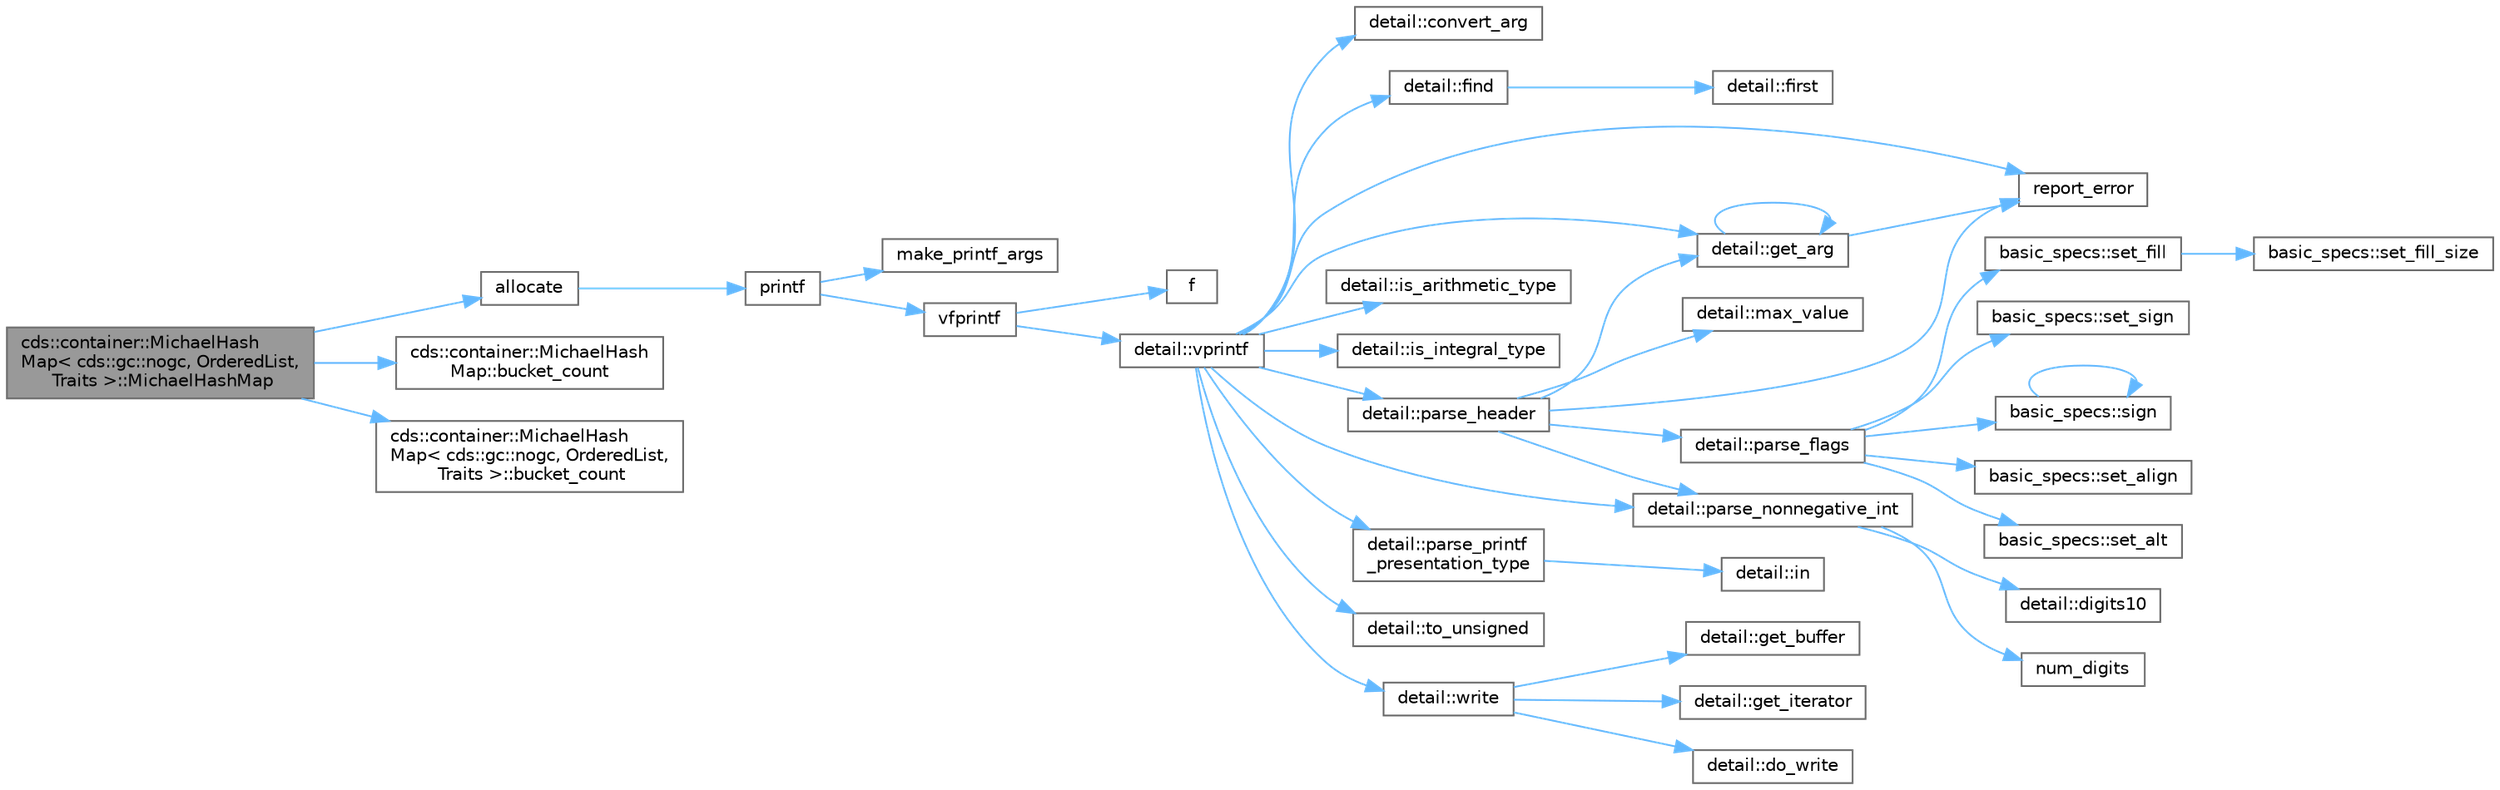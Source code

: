 digraph "cds::container::MichaelHashMap&lt; cds::gc::nogc, OrderedList, Traits &gt;::MichaelHashMap"
{
 // LATEX_PDF_SIZE
  bgcolor="transparent";
  edge [fontname=Helvetica,fontsize=10,labelfontname=Helvetica,labelfontsize=10];
  node [fontname=Helvetica,fontsize=10,shape=box,height=0.2,width=0.4];
  rankdir="LR";
  Node1 [id="Node000001",label="cds::container::MichaelHash\lMap\< cds::gc::nogc, OrderedList,\l Traits \>::MichaelHashMap",height=0.2,width=0.4,color="gray40", fillcolor="grey60", style="filled", fontcolor="black",tooltip="Initialize the map"];
  Node1 -> Node2 [id="edge41_Node000001_Node000002",color="steelblue1",style="solid",tooltip=" "];
  Node2 [id="Node000002",label="allocate",height=0.2,width=0.4,color="grey40", fillcolor="white", style="filled",URL="$allocator_8c.html#a3a4fc1fa103fa3a33fc168de4cd6703e",tooltip=" "];
  Node2 -> Node3 [id="edge42_Node000002_Node000003",color="steelblue1",style="solid",tooltip=" "];
  Node3 [id="Node000003",label="printf",height=0.2,width=0.4,color="grey40", fillcolor="white", style="filled",URL="$printf_8h.html#aee3ed3a831f25f07e7be3919fff2203a",tooltip=" "];
  Node3 -> Node4 [id="edge43_Node000003_Node000004",color="steelblue1",style="solid",tooltip=" "];
  Node4 [id="Node000004",label="make_printf_args",height=0.2,width=0.4,color="grey40", fillcolor="white", style="filled",URL="$printf_8h.html#a27dcc0efcda04388971dbea3c875f122",tooltip=" "];
  Node3 -> Node5 [id="edge44_Node000003_Node000005",color="steelblue1",style="solid",tooltip=" "];
  Node5 [id="Node000005",label="vfprintf",height=0.2,width=0.4,color="grey40", fillcolor="white", style="filled",URL="$printf_8h.html#abb30aad964fc771fb52cf3ad88649df2",tooltip=" "];
  Node5 -> Node6 [id="edge45_Node000005_Node000006",color="steelblue1",style="solid",tooltip=" "];
  Node6 [id="Node000006",label="f",height=0.2,width=0.4,color="grey40", fillcolor="white", style="filled",URL="$cxx11__tensor__map_8cpp.html#a7f507fea02198f6cb81c86640c7b1a4e",tooltip=" "];
  Node5 -> Node7 [id="edge46_Node000005_Node000007",color="steelblue1",style="solid",tooltip=" "];
  Node7 [id="Node000007",label="detail::vprintf",height=0.2,width=0.4,color="grey40", fillcolor="white", style="filled",URL="$namespacedetail.html#a1c8c2218e4c822aa8f743fb9c573717f",tooltip=" "];
  Node7 -> Node8 [id="edge47_Node000007_Node000008",color="steelblue1",style="solid",tooltip=" "];
  Node8 [id="Node000008",label="detail::convert_arg",height=0.2,width=0.4,color="grey40", fillcolor="white", style="filled",URL="$namespacedetail.html#a03c11572c9a664266d6925f327dec7f3",tooltip=" "];
  Node7 -> Node9 [id="edge48_Node000007_Node000009",color="steelblue1",style="solid",tooltip=" "];
  Node9 [id="Node000009",label="detail::find",height=0.2,width=0.4,color="grey40", fillcolor="white", style="filled",URL="$namespacedetail.html#a6b71952fab3dc32f3edb2c3e9811d8d9",tooltip=" "];
  Node9 -> Node10 [id="edge49_Node000009_Node000010",color="steelblue1",style="solid",tooltip=" "];
  Node10 [id="Node000010",label="detail::first",height=0.2,width=0.4,color="grey40", fillcolor="white", style="filled",URL="$namespacedetail.html#a02319a3deb124802b88b61f85987df5e",tooltip=" "];
  Node7 -> Node11 [id="edge50_Node000007_Node000011",color="steelblue1",style="solid",tooltip=" "];
  Node11 [id="Node000011",label="detail::get_arg",height=0.2,width=0.4,color="grey40", fillcolor="white", style="filled",URL="$namespacedetail.html#a342ef250e45bd09b2ef666b6fae1c355",tooltip=" "];
  Node11 -> Node11 [id="edge51_Node000011_Node000011",color="steelblue1",style="solid",tooltip=" "];
  Node11 -> Node12 [id="edge52_Node000011_Node000012",color="steelblue1",style="solid",tooltip=" "];
  Node12 [id="Node000012",label="report_error",height=0.2,width=0.4,color="grey40", fillcolor="white", style="filled",URL="$format-inl_8h.html#a5555893692b00b61b3886349332fd01f",tooltip=" "];
  Node7 -> Node13 [id="edge53_Node000007_Node000013",color="steelblue1",style="solid",tooltip=" "];
  Node13 [id="Node000013",label="detail::is_arithmetic_type",height=0.2,width=0.4,color="grey40", fillcolor="white", style="filled",URL="$namespacedetail.html#a802c50a56a3495fdab6020b375ba1389",tooltip=" "];
  Node7 -> Node14 [id="edge54_Node000007_Node000014",color="steelblue1",style="solid",tooltip=" "];
  Node14 [id="Node000014",label="detail::is_integral_type",height=0.2,width=0.4,color="grey40", fillcolor="white", style="filled",URL="$namespacedetail.html#a2a60f8d1bee41b803f43fc42b707b5d1",tooltip=" "];
  Node7 -> Node15 [id="edge55_Node000007_Node000015",color="steelblue1",style="solid",tooltip=" "];
  Node15 [id="Node000015",label="detail::parse_header",height=0.2,width=0.4,color="grey40", fillcolor="white", style="filled",URL="$namespacedetail.html#afc9d93e58b8edb8077f8bc8eee7f4035",tooltip=" "];
  Node15 -> Node11 [id="edge56_Node000015_Node000011",color="steelblue1",style="solid",tooltip=" "];
  Node15 -> Node16 [id="edge57_Node000015_Node000016",color="steelblue1",style="solid",tooltip=" "];
  Node16 [id="Node000016",label="detail::max_value",height=0.2,width=0.4,color="grey40", fillcolor="white", style="filled",URL="$namespacedetail.html#a45c2130c44ebe54179eafcee3cda2bfb",tooltip=" "];
  Node15 -> Node17 [id="edge58_Node000015_Node000017",color="steelblue1",style="solid",tooltip=" "];
  Node17 [id="Node000017",label="detail::parse_flags",height=0.2,width=0.4,color="grey40", fillcolor="white", style="filled",URL="$namespacedetail.html#a4213daed116a37e1767881da51238261",tooltip=" "];
  Node17 -> Node18 [id="edge59_Node000017_Node000018",color="steelblue1",style="solid",tooltip=" "];
  Node18 [id="Node000018",label="basic_specs::set_align",height=0.2,width=0.4,color="grey40", fillcolor="white", style="filled",URL="$classbasic__specs.html#ad73b6f854341aaabc744bf54e6ea6af6",tooltip=" "];
  Node17 -> Node19 [id="edge60_Node000017_Node000019",color="steelblue1",style="solid",tooltip=" "];
  Node19 [id="Node000019",label="basic_specs::set_alt",height=0.2,width=0.4,color="grey40", fillcolor="white", style="filled",URL="$classbasic__specs.html#a5f10314706a8a3d579f882f30d283b61",tooltip=" "];
  Node17 -> Node20 [id="edge61_Node000017_Node000020",color="steelblue1",style="solid",tooltip=" "];
  Node20 [id="Node000020",label="basic_specs::set_fill",height=0.2,width=0.4,color="grey40", fillcolor="white", style="filled",URL="$classbasic__specs.html#a1600987fb39fed5dfdac21b218061a9e",tooltip=" "];
  Node20 -> Node21 [id="edge62_Node000020_Node000021",color="steelblue1",style="solid",tooltip=" "];
  Node21 [id="Node000021",label="basic_specs::set_fill_size",height=0.2,width=0.4,color="grey40", fillcolor="white", style="filled",URL="$classbasic__specs.html#a4b36db5ad1e38169bd6653635d5e69cd",tooltip=" "];
  Node17 -> Node22 [id="edge63_Node000017_Node000022",color="steelblue1",style="solid",tooltip=" "];
  Node22 [id="Node000022",label="basic_specs::set_sign",height=0.2,width=0.4,color="grey40", fillcolor="white", style="filled",URL="$classbasic__specs.html#a7020ec66ba6918727e4102567c5c731a",tooltip=" "];
  Node17 -> Node23 [id="edge64_Node000017_Node000023",color="steelblue1",style="solid",tooltip=" "];
  Node23 [id="Node000023",label="basic_specs::sign",height=0.2,width=0.4,color="grey40", fillcolor="white", style="filled",URL="$classbasic__specs.html#a380e6ff33a8ae05e3ef479bf95696ad2",tooltip=" "];
  Node23 -> Node23 [id="edge65_Node000023_Node000023",color="steelblue1",style="solid",tooltip=" "];
  Node15 -> Node24 [id="edge66_Node000015_Node000024",color="steelblue1",style="solid",tooltip=" "];
  Node24 [id="Node000024",label="detail::parse_nonnegative_int",height=0.2,width=0.4,color="grey40", fillcolor="white", style="filled",URL="$namespacedetail.html#a338caba782225e115a9902d4d0835f5f",tooltip=" "];
  Node24 -> Node25 [id="edge67_Node000024_Node000025",color="steelblue1",style="solid",tooltip=" "];
  Node25 [id="Node000025",label="detail::digits10",height=0.2,width=0.4,color="grey40", fillcolor="white", style="filled",URL="$namespacedetail.html#a3a043db05db2d07deb2d98ba2d04b4eb",tooltip=" "];
  Node24 -> Node26 [id="edge68_Node000024_Node000026",color="steelblue1",style="solid",tooltip=" "];
  Node26 [id="Node000026",label="num_digits",height=0.2,width=0.4,color="grey40", fillcolor="white", style="filled",URL="$_sequence_8c.html#aa16e8c03d098498ad9c8839cf2c48044",tooltip=" "];
  Node15 -> Node12 [id="edge69_Node000015_Node000012",color="steelblue1",style="solid",tooltip=" "];
  Node7 -> Node24 [id="edge70_Node000007_Node000024",color="steelblue1",style="solid",tooltip=" "];
  Node7 -> Node27 [id="edge71_Node000007_Node000027",color="steelblue1",style="solid",tooltip=" "];
  Node27 [id="Node000027",label="detail::parse_printf\l_presentation_type",height=0.2,width=0.4,color="grey40", fillcolor="white", style="filled",URL="$namespacedetail.html#aa2cb095169b23e3a66260ad7078f44cc",tooltip=" "];
  Node27 -> Node28 [id="edge72_Node000027_Node000028",color="steelblue1",style="solid",tooltip=" "];
  Node28 [id="Node000028",label="detail::in",height=0.2,width=0.4,color="grey40", fillcolor="white", style="filled",URL="$namespacedetail.html#a52a5e2ed06c229dcf95ea5c46d48d05e",tooltip=" "];
  Node7 -> Node12 [id="edge73_Node000007_Node000012",color="steelblue1",style="solid",tooltip=" "];
  Node7 -> Node29 [id="edge74_Node000007_Node000029",color="steelblue1",style="solid",tooltip=" "];
  Node29 [id="Node000029",label="detail::to_unsigned",height=0.2,width=0.4,color="grey40", fillcolor="white", style="filled",URL="$namespacedetail.html#a4855e668246c731a97484efc329f2aac",tooltip=" "];
  Node7 -> Node30 [id="edge75_Node000007_Node000030",color="steelblue1",style="solid",tooltip=" "];
  Node30 [id="Node000030",label="detail::write",height=0.2,width=0.4,color="grey40", fillcolor="white", style="filled",URL="$namespacedetail.html#a29dacf26eedc9e3575fb57329a5ca0a3",tooltip=" "];
  Node30 -> Node31 [id="edge76_Node000030_Node000031",color="steelblue1",style="solid",tooltip=" "];
  Node31 [id="Node000031",label="detail::do_write",height=0.2,width=0.4,color="grey40", fillcolor="white", style="filled",URL="$namespacedetail.html#a5007cc441bd246a9096070c10d1ea683",tooltip=" "];
  Node30 -> Node32 [id="edge77_Node000030_Node000032",color="steelblue1",style="solid",tooltip=" "];
  Node32 [id="Node000032",label="detail::get_buffer",height=0.2,width=0.4,color="grey40", fillcolor="white", style="filled",URL="$namespacedetail.html#ad803bb19df422bc4c4f92d75c7564437",tooltip=" "];
  Node30 -> Node33 [id="edge78_Node000030_Node000033",color="steelblue1",style="solid",tooltip=" "];
  Node33 [id="Node000033",label="detail::get_iterator",height=0.2,width=0.4,color="grey40", fillcolor="white", style="filled",URL="$namespacedetail.html#a05e3e231207d3f28f83261c2e7ad2fe5",tooltip=" "];
  Node1 -> Node34 [id="edge79_Node000001_Node000034",color="steelblue1",style="solid",tooltip=" "];
  Node34 [id="Node000034",label="cds::container::MichaelHash\lMap::bucket_count",height=0.2,width=0.4,color="grey40", fillcolor="white", style="filled",URL="$classcds_1_1container_1_1_michael_hash_map.html#a55f68b08fea369b06efc74dfc6c35acf",tooltip="Returns the size of hash table"];
  Node1 -> Node35 [id="edge80_Node000001_Node000035",color="steelblue1",style="solid",tooltip=" "];
  Node35 [id="Node000035",label="cds::container::MichaelHash\lMap\< cds::gc::nogc, OrderedList,\l Traits \>::bucket_count",height=0.2,width=0.4,color="grey40", fillcolor="white", style="filled",URL="$classcds_1_1container_1_1_michael_hash_map_3_01cds_1_1gc_1_1nogc_00_01_ordered_list_00_01_traits_01_4.html#a0cd6b0cd1c2ba66baf8eb8c72e6a4db8",tooltip="Returns the size of hash table"];
}
